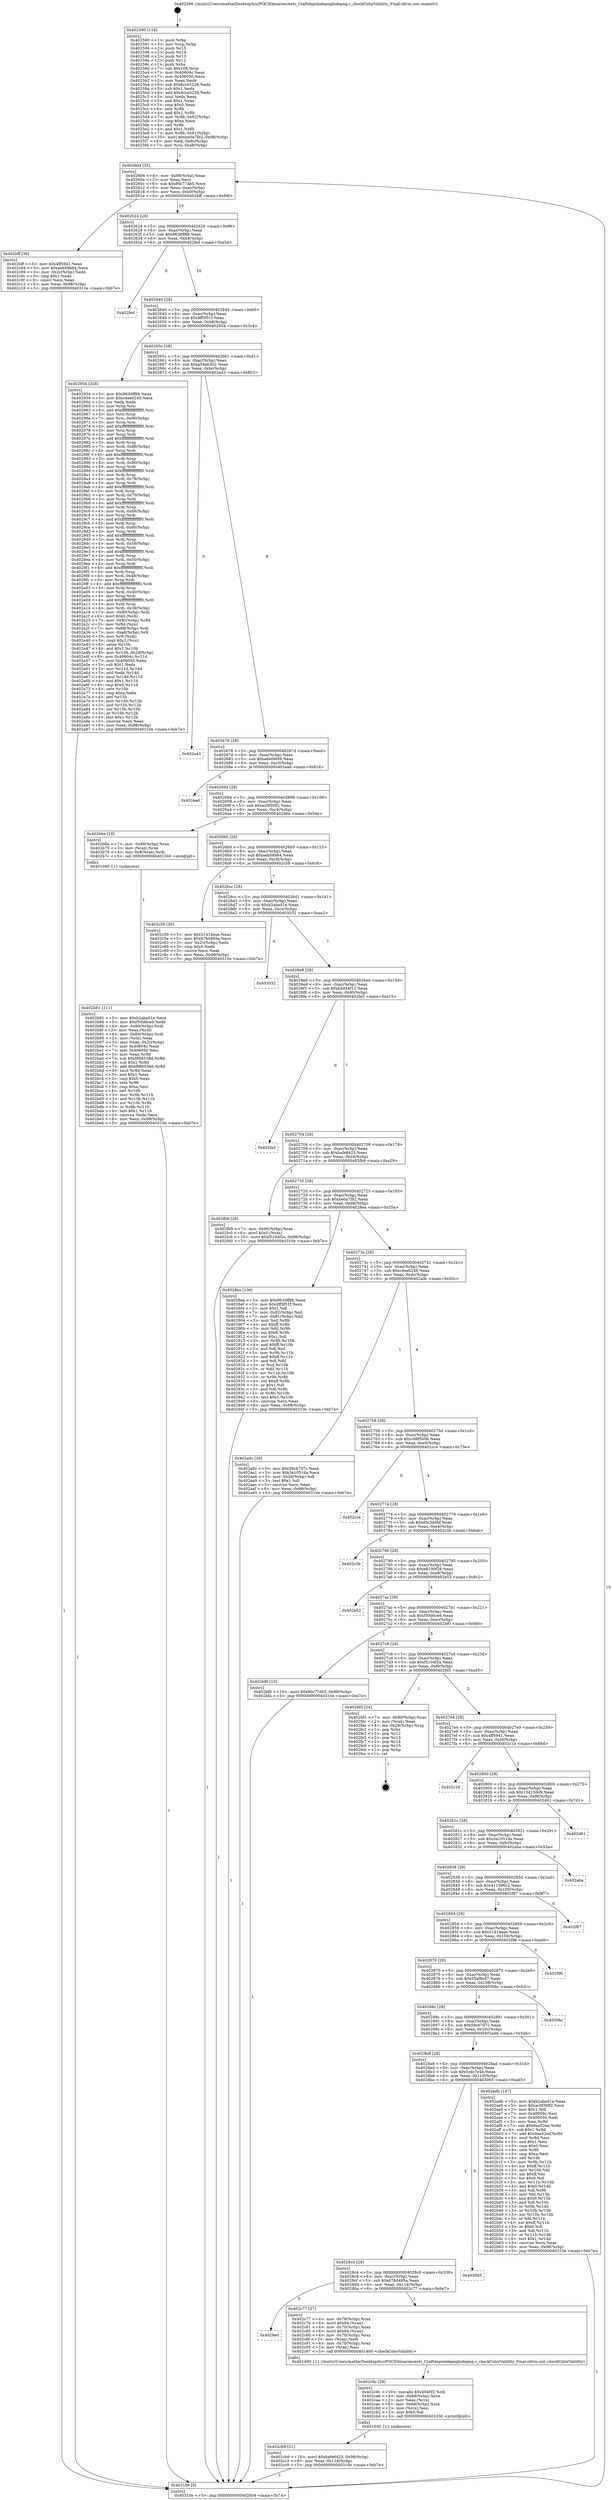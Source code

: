 digraph "0x402590" {
  label = "0x402590 (/mnt/c/Users/mathe/Desktop/tcc/POCII/binaries/extr_Craftdepslodepnglodepng.c_checkColorValidity_Final-ollvm.out::main(0))"
  labelloc = "t"
  node[shape=record]

  Entry [label="",width=0.3,height=0.3,shape=circle,fillcolor=black,style=filled]
  "0x402604" [label="{
     0x402604 [32]\l
     | [instrs]\l
     &nbsp;&nbsp;0x402604 \<+6\>: mov -0x98(%rbp),%eax\l
     &nbsp;&nbsp;0x40260a \<+2\>: mov %eax,%ecx\l
     &nbsp;&nbsp;0x40260c \<+6\>: sub $0x90c77db5,%ecx\l
     &nbsp;&nbsp;0x402612 \<+6\>: mov %eax,-0xac(%rbp)\l
     &nbsp;&nbsp;0x402618 \<+6\>: mov %ecx,-0xb0(%rbp)\l
     &nbsp;&nbsp;0x40261e \<+6\>: je 0000000000402bff \<main+0x66f\>\l
  }"]
  "0x402bff" [label="{
     0x402bff [30]\l
     | [instrs]\l
     &nbsp;&nbsp;0x402bff \<+5\>: mov $0x4ff5941,%eax\l
     &nbsp;&nbsp;0x402c04 \<+5\>: mov $0xaeb58b64,%ecx\l
     &nbsp;&nbsp;0x402c09 \<+3\>: mov -0x2c(%rbp),%edx\l
     &nbsp;&nbsp;0x402c0c \<+3\>: cmp $0x1,%edx\l
     &nbsp;&nbsp;0x402c0f \<+3\>: cmovl %ecx,%eax\l
     &nbsp;&nbsp;0x402c12 \<+6\>: mov %eax,-0x98(%rbp)\l
     &nbsp;&nbsp;0x402c18 \<+5\>: jmp 000000000040310e \<main+0xb7e\>\l
  }"]
  "0x402624" [label="{
     0x402624 [28]\l
     | [instrs]\l
     &nbsp;&nbsp;0x402624 \<+5\>: jmp 0000000000402629 \<main+0x99\>\l
     &nbsp;&nbsp;0x402629 \<+6\>: mov -0xac(%rbp),%eax\l
     &nbsp;&nbsp;0x40262f \<+5\>: sub $0x9630ff88,%eax\l
     &nbsp;&nbsp;0x402634 \<+6\>: mov %eax,-0xb4(%rbp)\l
     &nbsp;&nbsp;0x40263a \<+6\>: je 0000000000402fed \<main+0xa5d\>\l
  }"]
  Exit [label="",width=0.3,height=0.3,shape=circle,fillcolor=black,style=filled,peripheries=2]
  "0x402fed" [label="{
     0x402fed\l
  }", style=dashed]
  "0x402640" [label="{
     0x402640 [28]\l
     | [instrs]\l
     &nbsp;&nbsp;0x402640 \<+5\>: jmp 0000000000402645 \<main+0xb5\>\l
     &nbsp;&nbsp;0x402645 \<+6\>: mov -0xac(%rbp),%eax\l
     &nbsp;&nbsp;0x40264b \<+5\>: sub $0x9ff3f51f,%eax\l
     &nbsp;&nbsp;0x402650 \<+6\>: mov %eax,-0xb8(%rbp)\l
     &nbsp;&nbsp;0x402656 \<+6\>: je 0000000000402954 \<main+0x3c4\>\l
  }"]
  "0x402cb9" [label="{
     0x402cb9 [21]\l
     | [instrs]\l
     &nbsp;&nbsp;0x402cb9 \<+10\>: movl $0xbafe6423,-0x98(%rbp)\l
     &nbsp;&nbsp;0x402cc3 \<+6\>: mov %eax,-0x118(%rbp)\l
     &nbsp;&nbsp;0x402cc9 \<+5\>: jmp 000000000040310e \<main+0xb7e\>\l
  }"]
  "0x402954" [label="{
     0x402954 [328]\l
     | [instrs]\l
     &nbsp;&nbsp;0x402954 \<+5\>: mov $0x9630ff88,%eax\l
     &nbsp;&nbsp;0x402959 \<+5\>: mov $0xc4ee0249,%ecx\l
     &nbsp;&nbsp;0x40295e \<+2\>: xor %edx,%edx\l
     &nbsp;&nbsp;0x402960 \<+3\>: mov %rsp,%rsi\l
     &nbsp;&nbsp;0x402963 \<+4\>: add $0xfffffffffffffff0,%rsi\l
     &nbsp;&nbsp;0x402967 \<+3\>: mov %rsi,%rsp\l
     &nbsp;&nbsp;0x40296a \<+7\>: mov %rsi,-0x90(%rbp)\l
     &nbsp;&nbsp;0x402971 \<+3\>: mov %rsp,%rsi\l
     &nbsp;&nbsp;0x402974 \<+4\>: add $0xfffffffffffffff0,%rsi\l
     &nbsp;&nbsp;0x402978 \<+3\>: mov %rsi,%rsp\l
     &nbsp;&nbsp;0x40297b \<+3\>: mov %rsp,%rdi\l
     &nbsp;&nbsp;0x40297e \<+4\>: add $0xfffffffffffffff0,%rdi\l
     &nbsp;&nbsp;0x402982 \<+3\>: mov %rdi,%rsp\l
     &nbsp;&nbsp;0x402985 \<+7\>: mov %rdi,-0x88(%rbp)\l
     &nbsp;&nbsp;0x40298c \<+3\>: mov %rsp,%rdi\l
     &nbsp;&nbsp;0x40298f \<+4\>: add $0xfffffffffffffff0,%rdi\l
     &nbsp;&nbsp;0x402993 \<+3\>: mov %rdi,%rsp\l
     &nbsp;&nbsp;0x402996 \<+4\>: mov %rdi,-0x80(%rbp)\l
     &nbsp;&nbsp;0x40299a \<+3\>: mov %rsp,%rdi\l
     &nbsp;&nbsp;0x40299d \<+4\>: add $0xfffffffffffffff0,%rdi\l
     &nbsp;&nbsp;0x4029a1 \<+3\>: mov %rdi,%rsp\l
     &nbsp;&nbsp;0x4029a4 \<+4\>: mov %rdi,-0x78(%rbp)\l
     &nbsp;&nbsp;0x4029a8 \<+3\>: mov %rsp,%rdi\l
     &nbsp;&nbsp;0x4029ab \<+4\>: add $0xfffffffffffffff0,%rdi\l
     &nbsp;&nbsp;0x4029af \<+3\>: mov %rdi,%rsp\l
     &nbsp;&nbsp;0x4029b2 \<+4\>: mov %rdi,-0x70(%rbp)\l
     &nbsp;&nbsp;0x4029b6 \<+3\>: mov %rsp,%rdi\l
     &nbsp;&nbsp;0x4029b9 \<+4\>: add $0xfffffffffffffff0,%rdi\l
     &nbsp;&nbsp;0x4029bd \<+3\>: mov %rdi,%rsp\l
     &nbsp;&nbsp;0x4029c0 \<+4\>: mov %rdi,-0x68(%rbp)\l
     &nbsp;&nbsp;0x4029c4 \<+3\>: mov %rsp,%rdi\l
     &nbsp;&nbsp;0x4029c7 \<+4\>: add $0xfffffffffffffff0,%rdi\l
     &nbsp;&nbsp;0x4029cb \<+3\>: mov %rdi,%rsp\l
     &nbsp;&nbsp;0x4029ce \<+4\>: mov %rdi,-0x60(%rbp)\l
     &nbsp;&nbsp;0x4029d2 \<+3\>: mov %rsp,%rdi\l
     &nbsp;&nbsp;0x4029d5 \<+4\>: add $0xfffffffffffffff0,%rdi\l
     &nbsp;&nbsp;0x4029d9 \<+3\>: mov %rdi,%rsp\l
     &nbsp;&nbsp;0x4029dc \<+4\>: mov %rdi,-0x58(%rbp)\l
     &nbsp;&nbsp;0x4029e0 \<+3\>: mov %rsp,%rdi\l
     &nbsp;&nbsp;0x4029e3 \<+4\>: add $0xfffffffffffffff0,%rdi\l
     &nbsp;&nbsp;0x4029e7 \<+3\>: mov %rdi,%rsp\l
     &nbsp;&nbsp;0x4029ea \<+4\>: mov %rdi,-0x50(%rbp)\l
     &nbsp;&nbsp;0x4029ee \<+3\>: mov %rsp,%rdi\l
     &nbsp;&nbsp;0x4029f1 \<+4\>: add $0xfffffffffffffff0,%rdi\l
     &nbsp;&nbsp;0x4029f5 \<+3\>: mov %rdi,%rsp\l
     &nbsp;&nbsp;0x4029f8 \<+4\>: mov %rdi,-0x48(%rbp)\l
     &nbsp;&nbsp;0x4029fc \<+3\>: mov %rsp,%rdi\l
     &nbsp;&nbsp;0x4029ff \<+4\>: add $0xfffffffffffffff0,%rdi\l
     &nbsp;&nbsp;0x402a03 \<+3\>: mov %rdi,%rsp\l
     &nbsp;&nbsp;0x402a06 \<+4\>: mov %rdi,-0x40(%rbp)\l
     &nbsp;&nbsp;0x402a0a \<+3\>: mov %rsp,%rdi\l
     &nbsp;&nbsp;0x402a0d \<+4\>: add $0xfffffffffffffff0,%rdi\l
     &nbsp;&nbsp;0x402a11 \<+3\>: mov %rdi,%rsp\l
     &nbsp;&nbsp;0x402a14 \<+4\>: mov %rdi,-0x38(%rbp)\l
     &nbsp;&nbsp;0x402a18 \<+7\>: mov -0x90(%rbp),%rdi\l
     &nbsp;&nbsp;0x402a1f \<+6\>: movl $0x0,(%rdi)\l
     &nbsp;&nbsp;0x402a25 \<+7\>: mov -0x9c(%rbp),%r8d\l
     &nbsp;&nbsp;0x402a2c \<+3\>: mov %r8d,(%rsi)\l
     &nbsp;&nbsp;0x402a2f \<+7\>: mov -0x88(%rbp),%rdi\l
     &nbsp;&nbsp;0x402a36 \<+7\>: mov -0xa8(%rbp),%r9\l
     &nbsp;&nbsp;0x402a3d \<+3\>: mov %r9,(%rdi)\l
     &nbsp;&nbsp;0x402a40 \<+3\>: cmpl $0x2,(%rsi)\l
     &nbsp;&nbsp;0x402a43 \<+4\>: setne %r10b\l
     &nbsp;&nbsp;0x402a47 \<+4\>: and $0x1,%r10b\l
     &nbsp;&nbsp;0x402a4b \<+4\>: mov %r10b,-0x2d(%rbp)\l
     &nbsp;&nbsp;0x402a4f \<+8\>: mov 0x40604c,%r11d\l
     &nbsp;&nbsp;0x402a57 \<+7\>: mov 0x406050,%ebx\l
     &nbsp;&nbsp;0x402a5e \<+3\>: sub $0x1,%edx\l
     &nbsp;&nbsp;0x402a61 \<+3\>: mov %r11d,%r14d\l
     &nbsp;&nbsp;0x402a64 \<+3\>: add %edx,%r14d\l
     &nbsp;&nbsp;0x402a67 \<+4\>: imul %r14d,%r11d\l
     &nbsp;&nbsp;0x402a6b \<+4\>: and $0x1,%r11d\l
     &nbsp;&nbsp;0x402a6f \<+4\>: cmp $0x0,%r11d\l
     &nbsp;&nbsp;0x402a73 \<+4\>: sete %r10b\l
     &nbsp;&nbsp;0x402a77 \<+3\>: cmp $0xa,%ebx\l
     &nbsp;&nbsp;0x402a7a \<+4\>: setl %r15b\l
     &nbsp;&nbsp;0x402a7e \<+3\>: mov %r10b,%r12b\l
     &nbsp;&nbsp;0x402a81 \<+3\>: and %r15b,%r12b\l
     &nbsp;&nbsp;0x402a84 \<+3\>: xor %r15b,%r10b\l
     &nbsp;&nbsp;0x402a87 \<+3\>: or %r10b,%r12b\l
     &nbsp;&nbsp;0x402a8a \<+4\>: test $0x1,%r12b\l
     &nbsp;&nbsp;0x402a8e \<+3\>: cmovne %ecx,%eax\l
     &nbsp;&nbsp;0x402a91 \<+6\>: mov %eax,-0x98(%rbp)\l
     &nbsp;&nbsp;0x402a97 \<+5\>: jmp 000000000040310e \<main+0xb7e\>\l
  }"]
  "0x40265c" [label="{
     0x40265c [28]\l
     | [instrs]\l
     &nbsp;&nbsp;0x40265c \<+5\>: jmp 0000000000402661 \<main+0xd1\>\l
     &nbsp;&nbsp;0x402661 \<+6\>: mov -0xac(%rbp),%eax\l
     &nbsp;&nbsp;0x402667 \<+5\>: sub $0xa54a6302,%eax\l
     &nbsp;&nbsp;0x40266c \<+6\>: mov %eax,-0xbc(%rbp)\l
     &nbsp;&nbsp;0x402672 \<+6\>: je 0000000000402e43 \<main+0x8b3\>\l
  }"]
  "0x402c9c" [label="{
     0x402c9c [29]\l
     | [instrs]\l
     &nbsp;&nbsp;0x402c9c \<+10\>: movabs $0x4040f2,%rdi\l
     &nbsp;&nbsp;0x402ca6 \<+4\>: mov -0x68(%rbp),%rcx\l
     &nbsp;&nbsp;0x402caa \<+2\>: mov %eax,(%rcx)\l
     &nbsp;&nbsp;0x402cac \<+4\>: mov -0x68(%rbp),%rcx\l
     &nbsp;&nbsp;0x402cb0 \<+2\>: mov (%rcx),%esi\l
     &nbsp;&nbsp;0x402cb2 \<+2\>: mov $0x0,%al\l
     &nbsp;&nbsp;0x402cb4 \<+5\>: call 0000000000401030 \<printf@plt\>\l
     | [calls]\l
     &nbsp;&nbsp;0x401030 \{1\} (unknown)\l
  }"]
  "0x402e43" [label="{
     0x402e43\l
  }", style=dashed]
  "0x402678" [label="{
     0x402678 [28]\l
     | [instrs]\l
     &nbsp;&nbsp;0x402678 \<+5\>: jmp 000000000040267d \<main+0xed\>\l
     &nbsp;&nbsp;0x40267d \<+6\>: mov -0xac(%rbp),%eax\l
     &nbsp;&nbsp;0x402683 \<+5\>: sub $0xa6e0fd09,%eax\l
     &nbsp;&nbsp;0x402688 \<+6\>: mov %eax,-0xc0(%rbp)\l
     &nbsp;&nbsp;0x40268e \<+6\>: je 0000000000402ead \<main+0x91d\>\l
  }"]
  "0x4028e0" [label="{
     0x4028e0\l
  }", style=dashed]
  "0x402ead" [label="{
     0x402ead\l
  }", style=dashed]
  "0x402694" [label="{
     0x402694 [28]\l
     | [instrs]\l
     &nbsp;&nbsp;0x402694 \<+5\>: jmp 0000000000402699 \<main+0x109\>\l
     &nbsp;&nbsp;0x402699 \<+6\>: mov -0xac(%rbp),%eax\l
     &nbsp;&nbsp;0x40269f \<+5\>: sub $0xac0f3092,%eax\l
     &nbsp;&nbsp;0x4026a4 \<+6\>: mov %eax,-0xc4(%rbp)\l
     &nbsp;&nbsp;0x4026aa \<+6\>: je 0000000000402b6e \<main+0x5de\>\l
  }"]
  "0x402c77" [label="{
     0x402c77 [37]\l
     | [instrs]\l
     &nbsp;&nbsp;0x402c77 \<+4\>: mov -0x78(%rbp),%rax\l
     &nbsp;&nbsp;0x402c7b \<+6\>: movl $0x64,(%rax)\l
     &nbsp;&nbsp;0x402c81 \<+4\>: mov -0x70(%rbp),%rax\l
     &nbsp;&nbsp;0x402c85 \<+6\>: movl $0x64,(%rax)\l
     &nbsp;&nbsp;0x402c8b \<+4\>: mov -0x78(%rbp),%rax\l
     &nbsp;&nbsp;0x402c8f \<+2\>: mov (%rax),%edi\l
     &nbsp;&nbsp;0x402c91 \<+4\>: mov -0x70(%rbp),%rax\l
     &nbsp;&nbsp;0x402c95 \<+2\>: mov (%rax),%esi\l
     &nbsp;&nbsp;0x402c97 \<+5\>: call 0000000000401400 \<checkColorValidity\>\l
     | [calls]\l
     &nbsp;&nbsp;0x401400 \{1\} (/mnt/c/Users/mathe/Desktop/tcc/POCII/binaries/extr_Craftdepslodepnglodepng.c_checkColorValidity_Final-ollvm.out::checkColorValidity)\l
  }"]
  "0x402b6e" [label="{
     0x402b6e [19]\l
     | [instrs]\l
     &nbsp;&nbsp;0x402b6e \<+7\>: mov -0x88(%rbp),%rax\l
     &nbsp;&nbsp;0x402b75 \<+3\>: mov (%rax),%rax\l
     &nbsp;&nbsp;0x402b78 \<+4\>: mov 0x8(%rax),%rdi\l
     &nbsp;&nbsp;0x402b7c \<+5\>: call 0000000000401040 \<atoi@plt\>\l
     | [calls]\l
     &nbsp;&nbsp;0x401040 \{1\} (unknown)\l
  }"]
  "0x4026b0" [label="{
     0x4026b0 [28]\l
     | [instrs]\l
     &nbsp;&nbsp;0x4026b0 \<+5\>: jmp 00000000004026b5 \<main+0x125\>\l
     &nbsp;&nbsp;0x4026b5 \<+6\>: mov -0xac(%rbp),%eax\l
     &nbsp;&nbsp;0x4026bb \<+5\>: sub $0xaeb58b64,%eax\l
     &nbsp;&nbsp;0x4026c0 \<+6\>: mov %eax,-0xc8(%rbp)\l
     &nbsp;&nbsp;0x4026c6 \<+6\>: je 0000000000402c59 \<main+0x6c9\>\l
  }"]
  "0x4028c4" [label="{
     0x4028c4 [28]\l
     | [instrs]\l
     &nbsp;&nbsp;0x4028c4 \<+5\>: jmp 00000000004028c9 \<main+0x339\>\l
     &nbsp;&nbsp;0x4028c9 \<+6\>: mov -0xac(%rbp),%eax\l
     &nbsp;&nbsp;0x4028cf \<+5\>: sub $0x676d495a,%eax\l
     &nbsp;&nbsp;0x4028d4 \<+6\>: mov %eax,-0x114(%rbp)\l
     &nbsp;&nbsp;0x4028da \<+6\>: je 0000000000402c77 \<main+0x6e7\>\l
  }"]
  "0x402c59" [label="{
     0x402c59 [30]\l
     | [instrs]\l
     &nbsp;&nbsp;0x402c59 \<+5\>: mov $0x51414eae,%eax\l
     &nbsp;&nbsp;0x402c5e \<+5\>: mov $0x676d495a,%ecx\l
     &nbsp;&nbsp;0x402c63 \<+3\>: mov -0x2c(%rbp),%edx\l
     &nbsp;&nbsp;0x402c66 \<+3\>: cmp $0x0,%edx\l
     &nbsp;&nbsp;0x402c69 \<+3\>: cmove %ecx,%eax\l
     &nbsp;&nbsp;0x402c6c \<+6\>: mov %eax,-0x98(%rbp)\l
     &nbsp;&nbsp;0x402c72 \<+5\>: jmp 000000000040310e \<main+0xb7e\>\l
  }"]
  "0x4026cc" [label="{
     0x4026cc [28]\l
     | [instrs]\l
     &nbsp;&nbsp;0x4026cc \<+5\>: jmp 00000000004026d1 \<main+0x141\>\l
     &nbsp;&nbsp;0x4026d1 \<+6\>: mov -0xac(%rbp),%eax\l
     &nbsp;&nbsp;0x4026d7 \<+5\>: sub $0xb2aba01e,%eax\l
     &nbsp;&nbsp;0x4026dc \<+6\>: mov %eax,-0xcc(%rbp)\l
     &nbsp;&nbsp;0x4026e2 \<+6\>: je 0000000000403032 \<main+0xaa2\>\l
  }"]
  "0x403065" [label="{
     0x403065\l
  }", style=dashed]
  "0x403032" [label="{
     0x403032\l
  }", style=dashed]
  "0x4026e8" [label="{
     0x4026e8 [28]\l
     | [instrs]\l
     &nbsp;&nbsp;0x4026e8 \<+5\>: jmp 00000000004026ed \<main+0x15d\>\l
     &nbsp;&nbsp;0x4026ed \<+6\>: mov -0xac(%rbp),%eax\l
     &nbsp;&nbsp;0x4026f3 \<+5\>: sub $0xb5d44f12,%eax\l
     &nbsp;&nbsp;0x4026f8 \<+6\>: mov %eax,-0xd0(%rbp)\l
     &nbsp;&nbsp;0x4026fe \<+6\>: je 0000000000402fa5 \<main+0xa15\>\l
  }"]
  "0x402b81" [label="{
     0x402b81 [111]\l
     | [instrs]\l
     &nbsp;&nbsp;0x402b81 \<+5\>: mov $0xb2aba01e,%ecx\l
     &nbsp;&nbsp;0x402b86 \<+5\>: mov $0xf50d6ce9,%edx\l
     &nbsp;&nbsp;0x402b8b \<+4\>: mov -0x80(%rbp),%rdi\l
     &nbsp;&nbsp;0x402b8f \<+2\>: mov %eax,(%rdi)\l
     &nbsp;&nbsp;0x402b91 \<+4\>: mov -0x80(%rbp),%rdi\l
     &nbsp;&nbsp;0x402b95 \<+2\>: mov (%rdi),%eax\l
     &nbsp;&nbsp;0x402b97 \<+3\>: mov %eax,-0x2c(%rbp)\l
     &nbsp;&nbsp;0x402b9a \<+7\>: mov 0x40604c,%eax\l
     &nbsp;&nbsp;0x402ba1 \<+7\>: mov 0x406050,%esi\l
     &nbsp;&nbsp;0x402ba8 \<+3\>: mov %eax,%r8d\l
     &nbsp;&nbsp;0x402bab \<+7\>: sub $0xf886538d,%r8d\l
     &nbsp;&nbsp;0x402bb2 \<+4\>: sub $0x1,%r8d\l
     &nbsp;&nbsp;0x402bb6 \<+7\>: add $0xf886538d,%r8d\l
     &nbsp;&nbsp;0x402bbd \<+4\>: imul %r8d,%eax\l
     &nbsp;&nbsp;0x402bc1 \<+3\>: and $0x1,%eax\l
     &nbsp;&nbsp;0x402bc4 \<+3\>: cmp $0x0,%eax\l
     &nbsp;&nbsp;0x402bc7 \<+4\>: sete %r9b\l
     &nbsp;&nbsp;0x402bcb \<+3\>: cmp $0xa,%esi\l
     &nbsp;&nbsp;0x402bce \<+4\>: setl %r10b\l
     &nbsp;&nbsp;0x402bd2 \<+3\>: mov %r9b,%r11b\l
     &nbsp;&nbsp;0x402bd5 \<+3\>: and %r10b,%r11b\l
     &nbsp;&nbsp;0x402bd8 \<+3\>: xor %r10b,%r9b\l
     &nbsp;&nbsp;0x402bdb \<+3\>: or %r9b,%r11b\l
     &nbsp;&nbsp;0x402bde \<+4\>: test $0x1,%r11b\l
     &nbsp;&nbsp;0x402be2 \<+3\>: cmovne %edx,%ecx\l
     &nbsp;&nbsp;0x402be5 \<+6\>: mov %ecx,-0x98(%rbp)\l
     &nbsp;&nbsp;0x402beb \<+5\>: jmp 000000000040310e \<main+0xb7e\>\l
  }"]
  "0x402fa5" [label="{
     0x402fa5\l
  }", style=dashed]
  "0x402704" [label="{
     0x402704 [28]\l
     | [instrs]\l
     &nbsp;&nbsp;0x402704 \<+5\>: jmp 0000000000402709 \<main+0x179\>\l
     &nbsp;&nbsp;0x402709 \<+6\>: mov -0xac(%rbp),%eax\l
     &nbsp;&nbsp;0x40270f \<+5\>: sub $0xbafe6423,%eax\l
     &nbsp;&nbsp;0x402714 \<+6\>: mov %eax,-0xd4(%rbp)\l
     &nbsp;&nbsp;0x40271a \<+6\>: je 0000000000402fb9 \<main+0xa29\>\l
  }"]
  "0x4028a8" [label="{
     0x4028a8 [28]\l
     | [instrs]\l
     &nbsp;&nbsp;0x4028a8 \<+5\>: jmp 00000000004028ad \<main+0x31d\>\l
     &nbsp;&nbsp;0x4028ad \<+6\>: mov -0xac(%rbp),%eax\l
     &nbsp;&nbsp;0x4028b3 \<+5\>: sub $0x5cdc7e4b,%eax\l
     &nbsp;&nbsp;0x4028b8 \<+6\>: mov %eax,-0x110(%rbp)\l
     &nbsp;&nbsp;0x4028be \<+6\>: je 0000000000403065 \<main+0xad5\>\l
  }"]
  "0x402fb9" [label="{
     0x402fb9 [28]\l
     | [instrs]\l
     &nbsp;&nbsp;0x402fb9 \<+7\>: mov -0x90(%rbp),%rax\l
     &nbsp;&nbsp;0x402fc0 \<+6\>: movl $0x0,(%rax)\l
     &nbsp;&nbsp;0x402fc6 \<+10\>: movl $0xf5104f2a,-0x98(%rbp)\l
     &nbsp;&nbsp;0x402fd0 \<+5\>: jmp 000000000040310e \<main+0xb7e\>\l
  }"]
  "0x402720" [label="{
     0x402720 [28]\l
     | [instrs]\l
     &nbsp;&nbsp;0x402720 \<+5\>: jmp 0000000000402725 \<main+0x195\>\l
     &nbsp;&nbsp;0x402725 \<+6\>: mov -0xac(%rbp),%eax\l
     &nbsp;&nbsp;0x40272b \<+5\>: sub $0xbe0a7fb2,%eax\l
     &nbsp;&nbsp;0x402730 \<+6\>: mov %eax,-0xd8(%rbp)\l
     &nbsp;&nbsp;0x402736 \<+6\>: je 00000000004028ea \<main+0x35a\>\l
  }"]
  "0x402adb" [label="{
     0x402adb [147]\l
     | [instrs]\l
     &nbsp;&nbsp;0x402adb \<+5\>: mov $0xb2aba01e,%eax\l
     &nbsp;&nbsp;0x402ae0 \<+5\>: mov $0xac0f3092,%ecx\l
     &nbsp;&nbsp;0x402ae5 \<+2\>: mov $0x1,%dl\l
     &nbsp;&nbsp;0x402ae7 \<+7\>: mov 0x40604c,%esi\l
     &nbsp;&nbsp;0x402aee \<+7\>: mov 0x406050,%edi\l
     &nbsp;&nbsp;0x402af5 \<+3\>: mov %esi,%r8d\l
     &nbsp;&nbsp;0x402af8 \<+7\>: sub $0x9aa52ed,%r8d\l
     &nbsp;&nbsp;0x402aff \<+4\>: sub $0x1,%r8d\l
     &nbsp;&nbsp;0x402b03 \<+7\>: add $0x9aa52ed,%r8d\l
     &nbsp;&nbsp;0x402b0a \<+4\>: imul %r8d,%esi\l
     &nbsp;&nbsp;0x402b0e \<+3\>: and $0x1,%esi\l
     &nbsp;&nbsp;0x402b11 \<+3\>: cmp $0x0,%esi\l
     &nbsp;&nbsp;0x402b14 \<+4\>: sete %r9b\l
     &nbsp;&nbsp;0x402b18 \<+3\>: cmp $0xa,%edi\l
     &nbsp;&nbsp;0x402b1b \<+4\>: setl %r10b\l
     &nbsp;&nbsp;0x402b1f \<+3\>: mov %r9b,%r11b\l
     &nbsp;&nbsp;0x402b22 \<+4\>: xor $0xff,%r11b\l
     &nbsp;&nbsp;0x402b26 \<+3\>: mov %r10b,%bl\l
     &nbsp;&nbsp;0x402b29 \<+3\>: xor $0xff,%bl\l
     &nbsp;&nbsp;0x402b2c \<+3\>: xor $0x0,%dl\l
     &nbsp;&nbsp;0x402b2f \<+3\>: mov %r11b,%r14b\l
     &nbsp;&nbsp;0x402b32 \<+4\>: and $0x0,%r14b\l
     &nbsp;&nbsp;0x402b36 \<+3\>: and %dl,%r9b\l
     &nbsp;&nbsp;0x402b39 \<+3\>: mov %bl,%r15b\l
     &nbsp;&nbsp;0x402b3c \<+4\>: and $0x0,%r15b\l
     &nbsp;&nbsp;0x402b40 \<+3\>: and %dl,%r10b\l
     &nbsp;&nbsp;0x402b43 \<+3\>: or %r9b,%r14b\l
     &nbsp;&nbsp;0x402b46 \<+3\>: or %r10b,%r15b\l
     &nbsp;&nbsp;0x402b49 \<+3\>: xor %r15b,%r14b\l
     &nbsp;&nbsp;0x402b4c \<+3\>: or %bl,%r11b\l
     &nbsp;&nbsp;0x402b4f \<+4\>: xor $0xff,%r11b\l
     &nbsp;&nbsp;0x402b53 \<+3\>: or $0x0,%dl\l
     &nbsp;&nbsp;0x402b56 \<+3\>: and %dl,%r11b\l
     &nbsp;&nbsp;0x402b59 \<+3\>: or %r11b,%r14b\l
     &nbsp;&nbsp;0x402b5c \<+4\>: test $0x1,%r14b\l
     &nbsp;&nbsp;0x402b60 \<+3\>: cmovne %ecx,%eax\l
     &nbsp;&nbsp;0x402b63 \<+6\>: mov %eax,-0x98(%rbp)\l
     &nbsp;&nbsp;0x402b69 \<+5\>: jmp 000000000040310e \<main+0xb7e\>\l
  }"]
  "0x4028ea" [label="{
     0x4028ea [106]\l
     | [instrs]\l
     &nbsp;&nbsp;0x4028ea \<+5\>: mov $0x9630ff88,%eax\l
     &nbsp;&nbsp;0x4028ef \<+5\>: mov $0x9ff3f51f,%ecx\l
     &nbsp;&nbsp;0x4028f4 \<+2\>: mov $0x1,%dl\l
     &nbsp;&nbsp;0x4028f6 \<+7\>: mov -0x92(%rbp),%sil\l
     &nbsp;&nbsp;0x4028fd \<+7\>: mov -0x91(%rbp),%dil\l
     &nbsp;&nbsp;0x402904 \<+3\>: mov %sil,%r8b\l
     &nbsp;&nbsp;0x402907 \<+4\>: xor $0xff,%r8b\l
     &nbsp;&nbsp;0x40290b \<+3\>: mov %dil,%r9b\l
     &nbsp;&nbsp;0x40290e \<+4\>: xor $0xff,%r9b\l
     &nbsp;&nbsp;0x402912 \<+3\>: xor $0x1,%dl\l
     &nbsp;&nbsp;0x402915 \<+3\>: mov %r8b,%r10b\l
     &nbsp;&nbsp;0x402918 \<+4\>: and $0xff,%r10b\l
     &nbsp;&nbsp;0x40291c \<+3\>: and %dl,%sil\l
     &nbsp;&nbsp;0x40291f \<+3\>: mov %r9b,%r11b\l
     &nbsp;&nbsp;0x402922 \<+4\>: and $0xff,%r11b\l
     &nbsp;&nbsp;0x402926 \<+3\>: and %dl,%dil\l
     &nbsp;&nbsp;0x402929 \<+3\>: or %sil,%r10b\l
     &nbsp;&nbsp;0x40292c \<+3\>: or %dil,%r11b\l
     &nbsp;&nbsp;0x40292f \<+3\>: xor %r11b,%r10b\l
     &nbsp;&nbsp;0x402932 \<+3\>: or %r9b,%r8b\l
     &nbsp;&nbsp;0x402935 \<+4\>: xor $0xff,%r8b\l
     &nbsp;&nbsp;0x402939 \<+3\>: or $0x1,%dl\l
     &nbsp;&nbsp;0x40293c \<+3\>: and %dl,%r8b\l
     &nbsp;&nbsp;0x40293f \<+3\>: or %r8b,%r10b\l
     &nbsp;&nbsp;0x402942 \<+4\>: test $0x1,%r10b\l
     &nbsp;&nbsp;0x402946 \<+3\>: cmovne %ecx,%eax\l
     &nbsp;&nbsp;0x402949 \<+6\>: mov %eax,-0x98(%rbp)\l
     &nbsp;&nbsp;0x40294f \<+5\>: jmp 000000000040310e \<main+0xb7e\>\l
  }"]
  "0x40273c" [label="{
     0x40273c [28]\l
     | [instrs]\l
     &nbsp;&nbsp;0x40273c \<+5\>: jmp 0000000000402741 \<main+0x1b1\>\l
     &nbsp;&nbsp;0x402741 \<+6\>: mov -0xac(%rbp),%eax\l
     &nbsp;&nbsp;0x402747 \<+5\>: sub $0xc4ee0249,%eax\l
     &nbsp;&nbsp;0x40274c \<+6\>: mov %eax,-0xdc(%rbp)\l
     &nbsp;&nbsp;0x402752 \<+6\>: je 0000000000402a9c \<main+0x50c\>\l
  }"]
  "0x40310e" [label="{
     0x40310e [5]\l
     | [instrs]\l
     &nbsp;&nbsp;0x40310e \<+5\>: jmp 0000000000402604 \<main+0x74\>\l
  }"]
  "0x402590" [label="{
     0x402590 [116]\l
     | [instrs]\l
     &nbsp;&nbsp;0x402590 \<+1\>: push %rbp\l
     &nbsp;&nbsp;0x402591 \<+3\>: mov %rsp,%rbp\l
     &nbsp;&nbsp;0x402594 \<+2\>: push %r15\l
     &nbsp;&nbsp;0x402596 \<+2\>: push %r14\l
     &nbsp;&nbsp;0x402598 \<+2\>: push %r13\l
     &nbsp;&nbsp;0x40259a \<+2\>: push %r12\l
     &nbsp;&nbsp;0x40259c \<+1\>: push %rbx\l
     &nbsp;&nbsp;0x40259d \<+7\>: sub $0x108,%rsp\l
     &nbsp;&nbsp;0x4025a4 \<+7\>: mov 0x40604c,%eax\l
     &nbsp;&nbsp;0x4025ab \<+7\>: mov 0x406050,%ecx\l
     &nbsp;&nbsp;0x4025b2 \<+2\>: mov %eax,%edx\l
     &nbsp;&nbsp;0x4025b4 \<+6\>: sub $0x6cce5226,%edx\l
     &nbsp;&nbsp;0x4025ba \<+3\>: sub $0x1,%edx\l
     &nbsp;&nbsp;0x4025bd \<+6\>: add $0x6cce5226,%edx\l
     &nbsp;&nbsp;0x4025c3 \<+3\>: imul %edx,%eax\l
     &nbsp;&nbsp;0x4025c6 \<+3\>: and $0x1,%eax\l
     &nbsp;&nbsp;0x4025c9 \<+3\>: cmp $0x0,%eax\l
     &nbsp;&nbsp;0x4025cc \<+4\>: sete %r8b\l
     &nbsp;&nbsp;0x4025d0 \<+4\>: and $0x1,%r8b\l
     &nbsp;&nbsp;0x4025d4 \<+7\>: mov %r8b,-0x92(%rbp)\l
     &nbsp;&nbsp;0x4025db \<+3\>: cmp $0xa,%ecx\l
     &nbsp;&nbsp;0x4025de \<+4\>: setl %r8b\l
     &nbsp;&nbsp;0x4025e2 \<+4\>: and $0x1,%r8b\l
     &nbsp;&nbsp;0x4025e6 \<+7\>: mov %r8b,-0x91(%rbp)\l
     &nbsp;&nbsp;0x4025ed \<+10\>: movl $0xbe0a7fb2,-0x98(%rbp)\l
     &nbsp;&nbsp;0x4025f7 \<+6\>: mov %edi,-0x9c(%rbp)\l
     &nbsp;&nbsp;0x4025fd \<+7\>: mov %rsi,-0xa8(%rbp)\l
  }"]
  "0x40288c" [label="{
     0x40288c [28]\l
     | [instrs]\l
     &nbsp;&nbsp;0x40288c \<+5\>: jmp 0000000000402891 \<main+0x301\>\l
     &nbsp;&nbsp;0x402891 \<+6\>: mov -0xac(%rbp),%eax\l
     &nbsp;&nbsp;0x402897 \<+5\>: sub $0x59cb707c,%eax\l
     &nbsp;&nbsp;0x40289c \<+6\>: mov %eax,-0x10c(%rbp)\l
     &nbsp;&nbsp;0x4028a2 \<+6\>: je 0000000000402adb \<main+0x54b\>\l
  }"]
  "0x4030bc" [label="{
     0x4030bc\l
  }", style=dashed]
  "0x402a9c" [label="{
     0x402a9c [30]\l
     | [instrs]\l
     &nbsp;&nbsp;0x402a9c \<+5\>: mov $0x59cb707c,%eax\l
     &nbsp;&nbsp;0x402aa1 \<+5\>: mov $0x3a1051da,%ecx\l
     &nbsp;&nbsp;0x402aa6 \<+3\>: mov -0x2d(%rbp),%dl\l
     &nbsp;&nbsp;0x402aa9 \<+3\>: test $0x1,%dl\l
     &nbsp;&nbsp;0x402aac \<+3\>: cmovne %ecx,%eax\l
     &nbsp;&nbsp;0x402aaf \<+6\>: mov %eax,-0x98(%rbp)\l
     &nbsp;&nbsp;0x402ab5 \<+5\>: jmp 000000000040310e \<main+0xb7e\>\l
  }"]
  "0x402758" [label="{
     0x402758 [28]\l
     | [instrs]\l
     &nbsp;&nbsp;0x402758 \<+5\>: jmp 000000000040275d \<main+0x1cd\>\l
     &nbsp;&nbsp;0x40275d \<+6\>: mov -0xac(%rbp),%eax\l
     &nbsp;&nbsp;0x402763 \<+5\>: sub $0xc98f5b0b,%eax\l
     &nbsp;&nbsp;0x402768 \<+6\>: mov %eax,-0xe0(%rbp)\l
     &nbsp;&nbsp;0x40276e \<+6\>: je 0000000000402cce \<main+0x73e\>\l
  }"]
  "0x402870" [label="{
     0x402870 [28]\l
     | [instrs]\l
     &nbsp;&nbsp;0x402870 \<+5\>: jmp 0000000000402875 \<main+0x2e5\>\l
     &nbsp;&nbsp;0x402875 \<+6\>: mov -0xac(%rbp),%eax\l
     &nbsp;&nbsp;0x40287b \<+5\>: sub $0x55af8cd7,%eax\l
     &nbsp;&nbsp;0x402880 \<+6\>: mov %eax,-0x108(%rbp)\l
     &nbsp;&nbsp;0x402886 \<+6\>: je 00000000004030bc \<main+0xb2c\>\l
  }"]
  "0x402cce" [label="{
     0x402cce\l
  }", style=dashed]
  "0x402774" [label="{
     0x402774 [28]\l
     | [instrs]\l
     &nbsp;&nbsp;0x402774 \<+5\>: jmp 0000000000402779 \<main+0x1e9\>\l
     &nbsp;&nbsp;0x402779 \<+6\>: mov -0xac(%rbp),%eax\l
     &nbsp;&nbsp;0x40277f \<+5\>: sub $0xd5c3d4bf,%eax\l
     &nbsp;&nbsp;0x402784 \<+6\>: mov %eax,-0xe4(%rbp)\l
     &nbsp;&nbsp;0x40278a \<+6\>: je 0000000000402c3b \<main+0x6ab\>\l
  }"]
  "0x402f96" [label="{
     0x402f96\l
  }", style=dashed]
  "0x402c3b" [label="{
     0x402c3b\l
  }", style=dashed]
  "0x402790" [label="{
     0x402790 [28]\l
     | [instrs]\l
     &nbsp;&nbsp;0x402790 \<+5\>: jmp 0000000000402795 \<main+0x205\>\l
     &nbsp;&nbsp;0x402795 \<+6\>: mov -0xac(%rbp),%eax\l
     &nbsp;&nbsp;0x40279b \<+5\>: sub $0xe8190f28,%eax\l
     &nbsp;&nbsp;0x4027a0 \<+6\>: mov %eax,-0xe8(%rbp)\l
     &nbsp;&nbsp;0x4027a6 \<+6\>: je 0000000000402e52 \<main+0x8c2\>\l
  }"]
  "0x402854" [label="{
     0x402854 [28]\l
     | [instrs]\l
     &nbsp;&nbsp;0x402854 \<+5\>: jmp 0000000000402859 \<main+0x2c9\>\l
     &nbsp;&nbsp;0x402859 \<+6\>: mov -0xac(%rbp),%eax\l
     &nbsp;&nbsp;0x40285f \<+5\>: sub $0x51414eae,%eax\l
     &nbsp;&nbsp;0x402864 \<+6\>: mov %eax,-0x104(%rbp)\l
     &nbsp;&nbsp;0x40286a \<+6\>: je 0000000000402f96 \<main+0xa06\>\l
  }"]
  "0x402e52" [label="{
     0x402e52\l
  }", style=dashed]
  "0x4027ac" [label="{
     0x4027ac [28]\l
     | [instrs]\l
     &nbsp;&nbsp;0x4027ac \<+5\>: jmp 00000000004027b1 \<main+0x221\>\l
     &nbsp;&nbsp;0x4027b1 \<+6\>: mov -0xac(%rbp),%eax\l
     &nbsp;&nbsp;0x4027b7 \<+5\>: sub $0xf50d6ce9,%eax\l
     &nbsp;&nbsp;0x4027bc \<+6\>: mov %eax,-0xec(%rbp)\l
     &nbsp;&nbsp;0x4027c2 \<+6\>: je 0000000000402bf0 \<main+0x660\>\l
  }"]
  "0x402f87" [label="{
     0x402f87\l
  }", style=dashed]
  "0x402bf0" [label="{
     0x402bf0 [15]\l
     | [instrs]\l
     &nbsp;&nbsp;0x402bf0 \<+10\>: movl $0x90c77db5,-0x98(%rbp)\l
     &nbsp;&nbsp;0x402bfa \<+5\>: jmp 000000000040310e \<main+0xb7e\>\l
  }"]
  "0x4027c8" [label="{
     0x4027c8 [28]\l
     | [instrs]\l
     &nbsp;&nbsp;0x4027c8 \<+5\>: jmp 00000000004027cd \<main+0x23d\>\l
     &nbsp;&nbsp;0x4027cd \<+6\>: mov -0xac(%rbp),%eax\l
     &nbsp;&nbsp;0x4027d3 \<+5\>: sub $0xf5104f2a,%eax\l
     &nbsp;&nbsp;0x4027d8 \<+6\>: mov %eax,-0xf0(%rbp)\l
     &nbsp;&nbsp;0x4027de \<+6\>: je 0000000000402fd5 \<main+0xa45\>\l
  }"]
  "0x402838" [label="{
     0x402838 [28]\l
     | [instrs]\l
     &nbsp;&nbsp;0x402838 \<+5\>: jmp 000000000040283d \<main+0x2ad\>\l
     &nbsp;&nbsp;0x40283d \<+6\>: mov -0xac(%rbp),%eax\l
     &nbsp;&nbsp;0x402843 \<+5\>: sub $0x411596c2,%eax\l
     &nbsp;&nbsp;0x402848 \<+6\>: mov %eax,-0x100(%rbp)\l
     &nbsp;&nbsp;0x40284e \<+6\>: je 0000000000402f87 \<main+0x9f7\>\l
  }"]
  "0x402fd5" [label="{
     0x402fd5 [24]\l
     | [instrs]\l
     &nbsp;&nbsp;0x402fd5 \<+7\>: mov -0x90(%rbp),%rax\l
     &nbsp;&nbsp;0x402fdc \<+2\>: mov (%rax),%eax\l
     &nbsp;&nbsp;0x402fde \<+4\>: lea -0x28(%rbp),%rsp\l
     &nbsp;&nbsp;0x402fe2 \<+1\>: pop %rbx\l
     &nbsp;&nbsp;0x402fe3 \<+2\>: pop %r12\l
     &nbsp;&nbsp;0x402fe5 \<+2\>: pop %r13\l
     &nbsp;&nbsp;0x402fe7 \<+2\>: pop %r14\l
     &nbsp;&nbsp;0x402fe9 \<+2\>: pop %r15\l
     &nbsp;&nbsp;0x402feb \<+1\>: pop %rbp\l
     &nbsp;&nbsp;0x402fec \<+1\>: ret\l
  }"]
  "0x4027e4" [label="{
     0x4027e4 [28]\l
     | [instrs]\l
     &nbsp;&nbsp;0x4027e4 \<+5\>: jmp 00000000004027e9 \<main+0x259\>\l
     &nbsp;&nbsp;0x4027e9 \<+6\>: mov -0xac(%rbp),%eax\l
     &nbsp;&nbsp;0x4027ef \<+5\>: sub $0x4ff5941,%eax\l
     &nbsp;&nbsp;0x4027f4 \<+6\>: mov %eax,-0xf4(%rbp)\l
     &nbsp;&nbsp;0x4027fa \<+6\>: je 0000000000402c1d \<main+0x68d\>\l
  }"]
  "0x402aba" [label="{
     0x402aba\l
  }", style=dashed]
  "0x402c1d" [label="{
     0x402c1d\l
  }", style=dashed]
  "0x402800" [label="{
     0x402800 [28]\l
     | [instrs]\l
     &nbsp;&nbsp;0x402800 \<+5\>: jmp 0000000000402805 \<main+0x275\>\l
     &nbsp;&nbsp;0x402805 \<+6\>: mov -0xac(%rbp),%eax\l
     &nbsp;&nbsp;0x40280b \<+5\>: sub $0x13d13dd9,%eax\l
     &nbsp;&nbsp;0x402810 \<+6\>: mov %eax,-0xf8(%rbp)\l
     &nbsp;&nbsp;0x402816 \<+6\>: je 0000000000402d61 \<main+0x7d1\>\l
  }"]
  "0x40281c" [label="{
     0x40281c [28]\l
     | [instrs]\l
     &nbsp;&nbsp;0x40281c \<+5\>: jmp 0000000000402821 \<main+0x291\>\l
     &nbsp;&nbsp;0x402821 \<+6\>: mov -0xac(%rbp),%eax\l
     &nbsp;&nbsp;0x402827 \<+5\>: sub $0x3a1051da,%eax\l
     &nbsp;&nbsp;0x40282c \<+6\>: mov %eax,-0xfc(%rbp)\l
     &nbsp;&nbsp;0x402832 \<+6\>: je 0000000000402aba \<main+0x52a\>\l
  }"]
  "0x402d61" [label="{
     0x402d61\l
  }", style=dashed]
  Entry -> "0x402590" [label=" 1"]
  "0x402604" -> "0x402bff" [label=" 1"]
  "0x402604" -> "0x402624" [label=" 10"]
  "0x402fd5" -> Exit [label=" 1"]
  "0x402624" -> "0x402fed" [label=" 0"]
  "0x402624" -> "0x402640" [label=" 10"]
  "0x402fb9" -> "0x40310e" [label=" 1"]
  "0x402640" -> "0x402954" [label=" 1"]
  "0x402640" -> "0x40265c" [label=" 9"]
  "0x402cb9" -> "0x40310e" [label=" 1"]
  "0x40265c" -> "0x402e43" [label=" 0"]
  "0x40265c" -> "0x402678" [label=" 9"]
  "0x402c9c" -> "0x402cb9" [label=" 1"]
  "0x402678" -> "0x402ead" [label=" 0"]
  "0x402678" -> "0x402694" [label=" 9"]
  "0x402c77" -> "0x402c9c" [label=" 1"]
  "0x402694" -> "0x402b6e" [label=" 1"]
  "0x402694" -> "0x4026b0" [label=" 8"]
  "0x4028c4" -> "0x4028e0" [label=" 0"]
  "0x4026b0" -> "0x402c59" [label=" 1"]
  "0x4026b0" -> "0x4026cc" [label=" 7"]
  "0x4028c4" -> "0x402c77" [label=" 1"]
  "0x4026cc" -> "0x403032" [label=" 0"]
  "0x4026cc" -> "0x4026e8" [label=" 7"]
  "0x4028a8" -> "0x4028c4" [label=" 1"]
  "0x4026e8" -> "0x402fa5" [label=" 0"]
  "0x4026e8" -> "0x402704" [label=" 7"]
  "0x4028a8" -> "0x403065" [label=" 0"]
  "0x402704" -> "0x402fb9" [label=" 1"]
  "0x402704" -> "0x402720" [label=" 6"]
  "0x402c59" -> "0x40310e" [label=" 1"]
  "0x402720" -> "0x4028ea" [label=" 1"]
  "0x402720" -> "0x40273c" [label=" 5"]
  "0x4028ea" -> "0x40310e" [label=" 1"]
  "0x402590" -> "0x402604" [label=" 1"]
  "0x40310e" -> "0x402604" [label=" 10"]
  "0x402bff" -> "0x40310e" [label=" 1"]
  "0x402954" -> "0x40310e" [label=" 1"]
  "0x402b81" -> "0x40310e" [label=" 1"]
  "0x40273c" -> "0x402a9c" [label=" 1"]
  "0x40273c" -> "0x402758" [label=" 4"]
  "0x402a9c" -> "0x40310e" [label=" 1"]
  "0x402b6e" -> "0x402b81" [label=" 1"]
  "0x402758" -> "0x402cce" [label=" 0"]
  "0x402758" -> "0x402774" [label=" 4"]
  "0x40288c" -> "0x4028a8" [label=" 1"]
  "0x402774" -> "0x402c3b" [label=" 0"]
  "0x402774" -> "0x402790" [label=" 4"]
  "0x40288c" -> "0x402adb" [label=" 1"]
  "0x402790" -> "0x402e52" [label=" 0"]
  "0x402790" -> "0x4027ac" [label=" 4"]
  "0x402870" -> "0x40288c" [label=" 2"]
  "0x4027ac" -> "0x402bf0" [label=" 1"]
  "0x4027ac" -> "0x4027c8" [label=" 3"]
  "0x402870" -> "0x4030bc" [label=" 0"]
  "0x4027c8" -> "0x402fd5" [label=" 1"]
  "0x4027c8" -> "0x4027e4" [label=" 2"]
  "0x402854" -> "0x402870" [label=" 2"]
  "0x4027e4" -> "0x402c1d" [label=" 0"]
  "0x4027e4" -> "0x402800" [label=" 2"]
  "0x402854" -> "0x402f96" [label=" 0"]
  "0x402800" -> "0x402d61" [label=" 0"]
  "0x402800" -> "0x40281c" [label=" 2"]
  "0x402bf0" -> "0x40310e" [label=" 1"]
  "0x40281c" -> "0x402aba" [label=" 0"]
  "0x40281c" -> "0x402838" [label=" 2"]
  "0x402adb" -> "0x40310e" [label=" 1"]
  "0x402838" -> "0x402f87" [label=" 0"]
  "0x402838" -> "0x402854" [label=" 2"]
}
